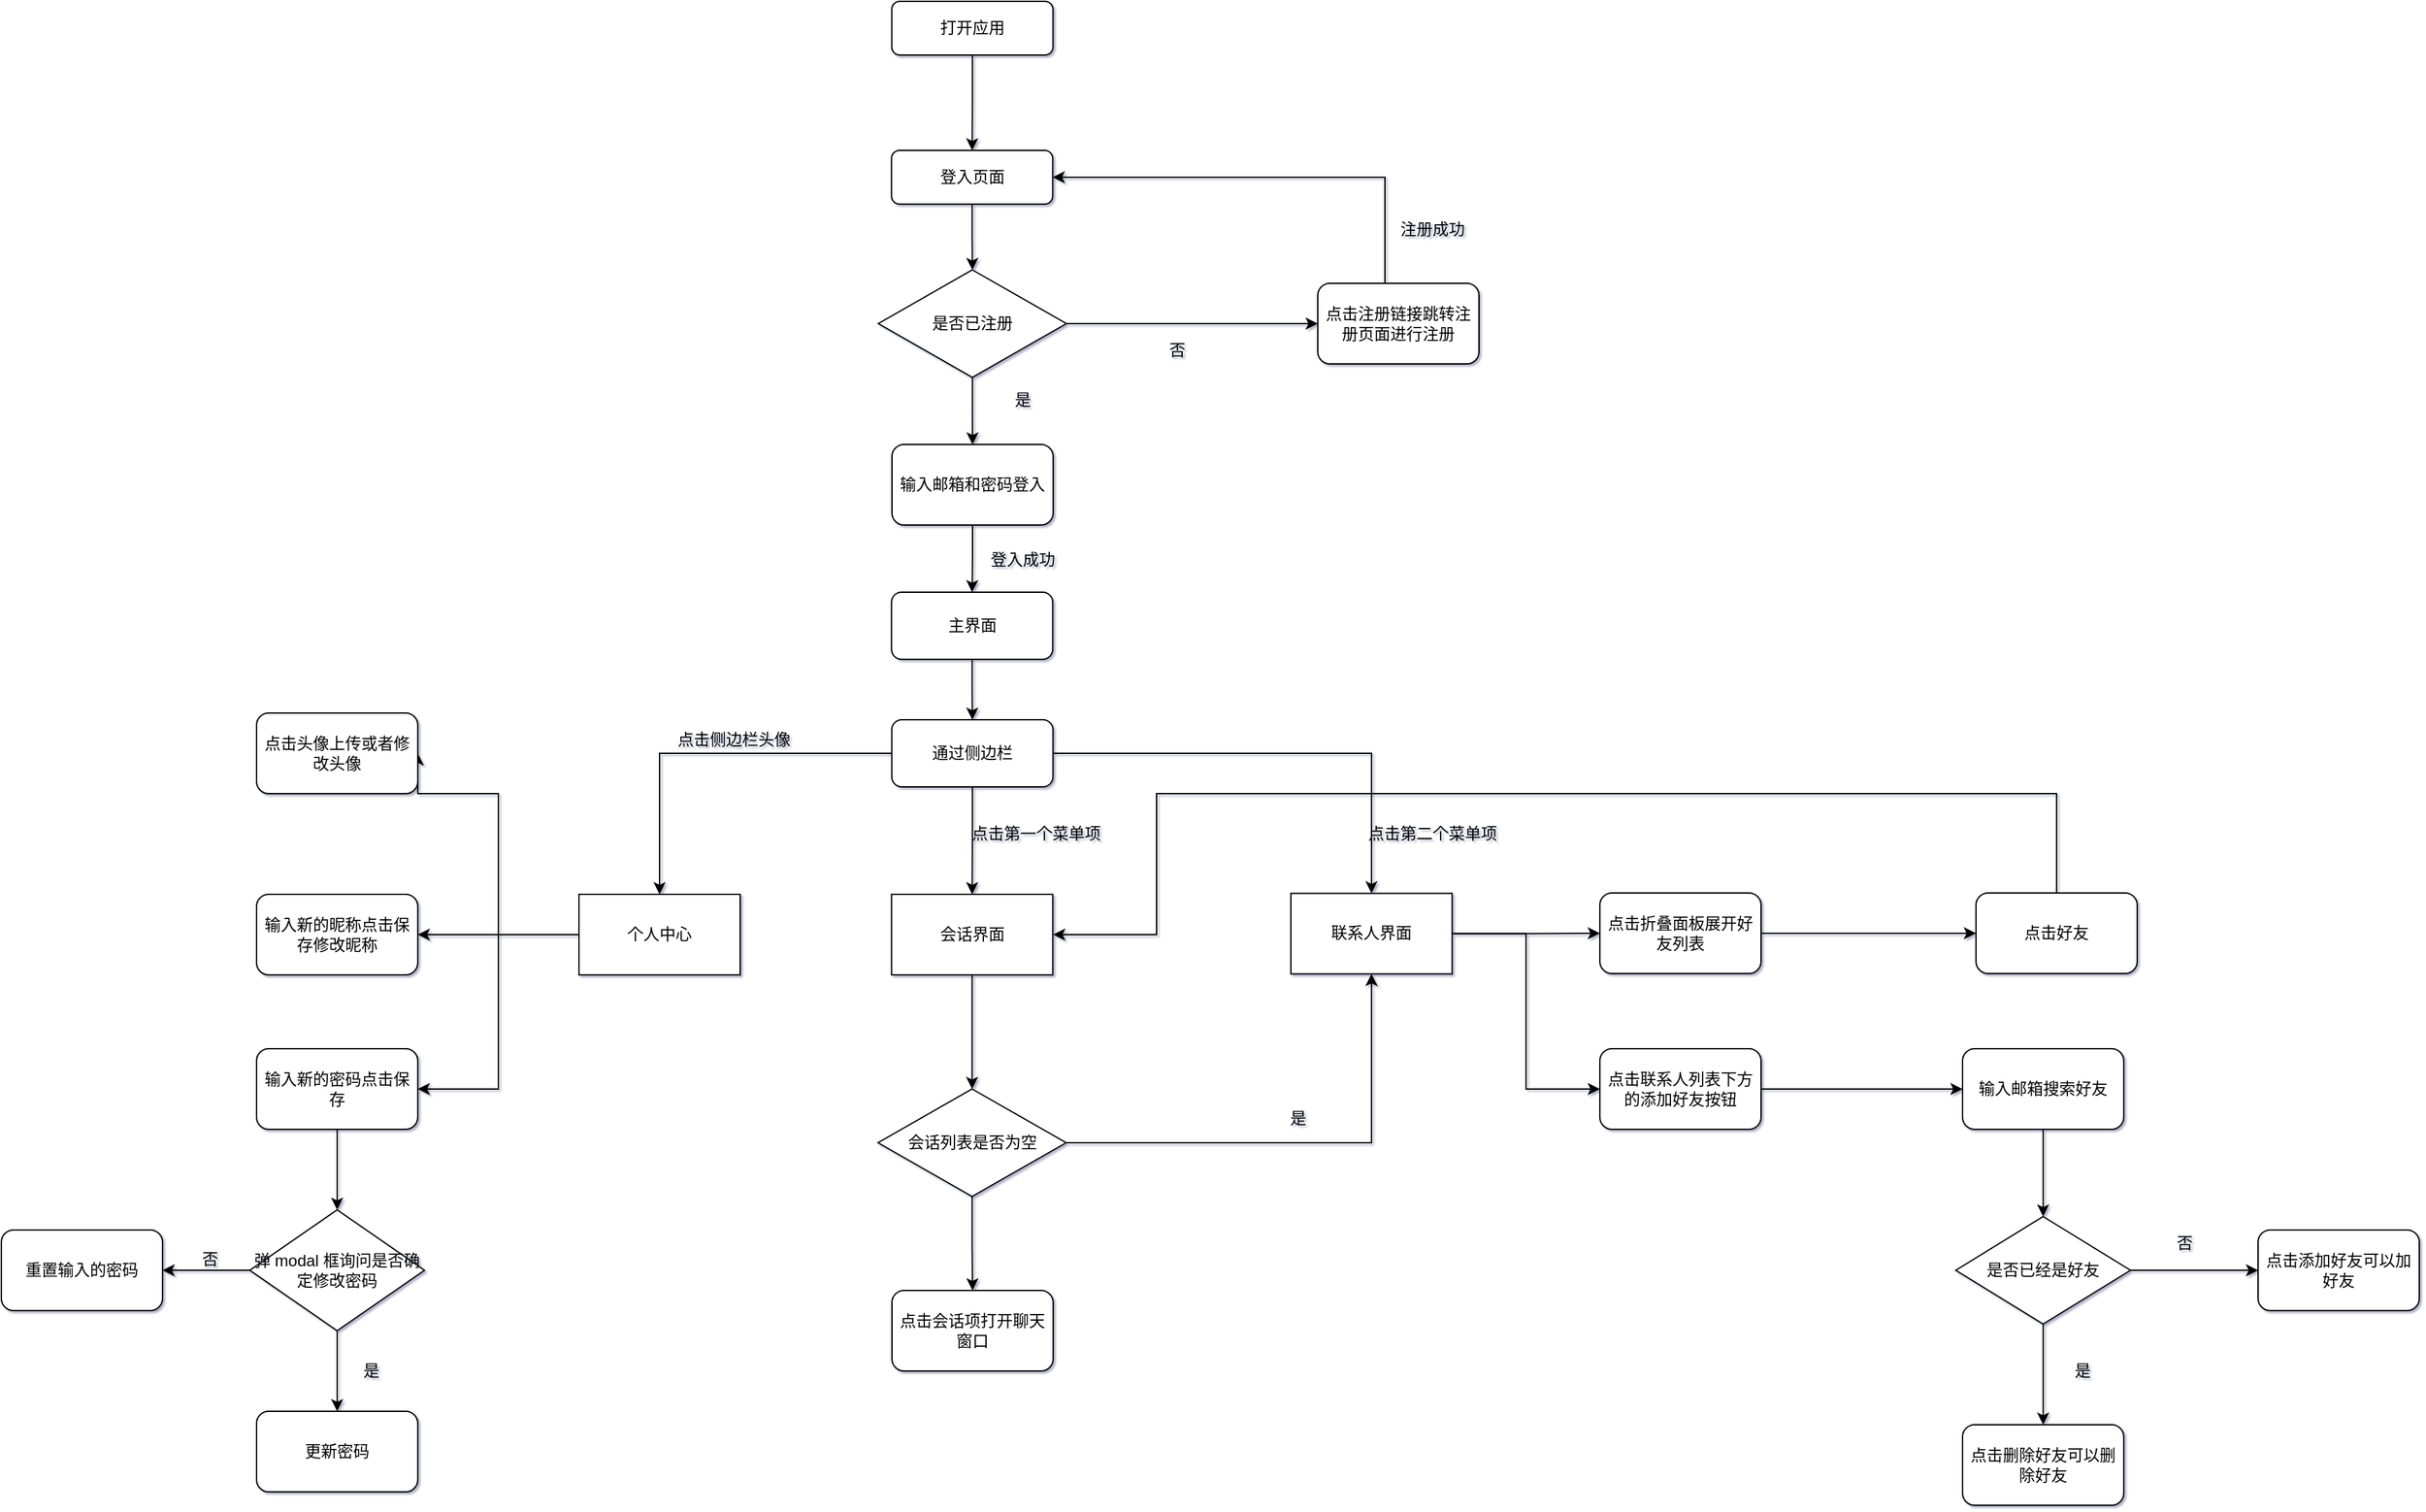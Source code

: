 <mxfile version="12.6.5" type="device"><diagram id="C5RBs43oDa-KdzZeNtuy" name="Page-1"><mxGraphModel dx="2420" dy="2776" grid="0" gridSize="10" guides="1" tooltips="1" connect="1" arrows="1" fold="1" page="0" pageScale="1" pageWidth="827" pageHeight="1169" math="0" shadow="1"><root><mxCell id="WIyWlLk6GJQsqaUBKTNV-0"/><mxCell id="WIyWlLk6GJQsqaUBKTNV-1" parent="WIyWlLk6GJQsqaUBKTNV-0"/><mxCell id="OC3O2rlihNPMN1s0UUXw-15" style="edgeStyle=orthogonalEdgeStyle;rounded=0;orthogonalLoop=1;jettySize=auto;html=1;" parent="WIyWlLk6GJQsqaUBKTNV-1" source="WIyWlLk6GJQsqaUBKTNV-3" target="OC3O2rlihNPMN1s0UUXw-4" edge="1"><mxGeometry relative="1" as="geometry"/></mxCell><mxCell id="WIyWlLk6GJQsqaUBKTNV-3" value="登入页面" style="rounded=1;whiteSpace=wrap;html=1;fontSize=12;glass=0;strokeWidth=1;shadow=0;" parent="WIyWlLk6GJQsqaUBKTNV-1" vertex="1"><mxGeometry x="352.67" y="-1169" width="120" height="40" as="geometry"/></mxCell><mxCell id="OC3O2rlihNPMN1s0UUXw-6" style="edgeStyle=orthogonalEdgeStyle;rounded=0;orthogonalLoop=1;jettySize=auto;html=1;" parent="WIyWlLk6GJQsqaUBKTNV-1" source="OC3O2rlihNPMN1s0UUXw-4" target="OC3O2rlihNPMN1s0UUXw-5" edge="1"><mxGeometry relative="1" as="geometry"/></mxCell><mxCell id="OC3O2rlihNPMN1s0UUXw-115" style="edgeStyle=orthogonalEdgeStyle;rounded=0;orthogonalLoop=1;jettySize=auto;html=1;entryX=0.5;entryY=0;entryDx=0;entryDy=0;" parent="WIyWlLk6GJQsqaUBKTNV-1" source="OC3O2rlihNPMN1s0UUXw-4" target="OC3O2rlihNPMN1s0UUXw-114" edge="1"><mxGeometry relative="1" as="geometry"/></mxCell><mxCell id="OC3O2rlihNPMN1s0UUXw-4" value="是否已注册" style="rhombus;whiteSpace=wrap;html=1;" parent="WIyWlLk6GJQsqaUBKTNV-1" vertex="1"><mxGeometry x="342.86" y="-1080" width="140" height="80" as="geometry"/></mxCell><mxCell id="OC3O2rlihNPMN1s0UUXw-113" style="edgeStyle=orthogonalEdgeStyle;rounded=0;orthogonalLoop=1;jettySize=auto;html=1;entryX=1;entryY=0.5;entryDx=0;entryDy=0;" parent="WIyWlLk6GJQsqaUBKTNV-1" source="OC3O2rlihNPMN1s0UUXw-5" target="WIyWlLk6GJQsqaUBKTNV-3" edge="1"><mxGeometry relative="1" as="geometry"><Array as="points"><mxPoint x="720" y="-1149"/></Array></mxGeometry></mxCell><mxCell id="OC3O2rlihNPMN1s0UUXw-5" value="点击注册链接跳转注册页面进行注册" style="rounded=1;whiteSpace=wrap;html=1;" parent="WIyWlLk6GJQsqaUBKTNV-1" vertex="1"><mxGeometry x="670" y="-1070" width="120" height="60" as="geometry"/></mxCell><mxCell id="OC3O2rlihNPMN1s0UUXw-53" style="edgeStyle=orthogonalEdgeStyle;rounded=0;orthogonalLoop=1;jettySize=auto;html=1;entryX=0.5;entryY=0;entryDx=0;entryDy=0;" parent="WIyWlLk6GJQsqaUBKTNV-1" source="OC3O2rlihNPMN1s0UUXw-9" target="OC3O2rlihNPMN1s0UUXw-52" edge="1"><mxGeometry relative="1" as="geometry"/></mxCell><mxCell id="OC3O2rlihNPMN1s0UUXw-9" value="主界面" style="rounded=1;whiteSpace=wrap;html=1;" parent="WIyWlLk6GJQsqaUBKTNV-1" vertex="1"><mxGeometry x="352.67" y="-840" width="120" height="50" as="geometry"/></mxCell><mxCell id="OC3O2rlihNPMN1s0UUXw-14" style="edgeStyle=orthogonalEdgeStyle;rounded=0;orthogonalLoop=1;jettySize=auto;html=1;" parent="WIyWlLk6GJQsqaUBKTNV-1" source="OC3O2rlihNPMN1s0UUXw-11" target="WIyWlLk6GJQsqaUBKTNV-3" edge="1"><mxGeometry relative="1" as="geometry"/></mxCell><mxCell id="OC3O2rlihNPMN1s0UUXw-11" value="打开应用" style="rounded=1;whiteSpace=wrap;html=1;" parent="WIyWlLk6GJQsqaUBKTNV-1" vertex="1"><mxGeometry x="352.86" y="-1280" width="120" height="40" as="geometry"/></mxCell><mxCell id="OC3O2rlihNPMN1s0UUXw-85" style="edgeStyle=orthogonalEdgeStyle;rounded=0;orthogonalLoop=1;jettySize=auto;html=1;entryX=0.5;entryY=0;entryDx=0;entryDy=0;" parent="WIyWlLk6GJQsqaUBKTNV-1" source="OC3O2rlihNPMN1s0UUXw-50" target="OC3O2rlihNPMN1s0UUXw-82" edge="1"><mxGeometry relative="1" as="geometry"/></mxCell><mxCell id="OC3O2rlihNPMN1s0UUXw-50" value="会话界面" style="rounded=0;whiteSpace=wrap;html=1;" parent="WIyWlLk6GJQsqaUBKTNV-1" vertex="1"><mxGeometry x="352.71" y="-615" width="120" height="60" as="geometry"/></mxCell><mxCell id="OC3O2rlihNPMN1s0UUXw-92" style="edgeStyle=orthogonalEdgeStyle;rounded=0;orthogonalLoop=1;jettySize=auto;html=1;" parent="WIyWlLk6GJQsqaUBKTNV-1" source="OC3O2rlihNPMN1s0UUXw-51" target="OC3O2rlihNPMN1s0UUXw-89" edge="1"><mxGeometry relative="1" as="geometry"/></mxCell><mxCell id="OC3O2rlihNPMN1s0UUXw-95" style="edgeStyle=orthogonalEdgeStyle;rounded=0;orthogonalLoop=1;jettySize=auto;html=1;entryX=0;entryY=0.5;entryDx=0;entryDy=0;" parent="WIyWlLk6GJQsqaUBKTNV-1" source="OC3O2rlihNPMN1s0UUXw-51" target="OC3O2rlihNPMN1s0UUXw-94" edge="1"><mxGeometry relative="1" as="geometry"/></mxCell><mxCell id="OC3O2rlihNPMN1s0UUXw-51" value="联系人界面" style="rounded=0;whiteSpace=wrap;html=1;" parent="WIyWlLk6GJQsqaUBKTNV-1" vertex="1"><mxGeometry x="650" y="-615.71" width="120" height="60" as="geometry"/></mxCell><mxCell id="OC3O2rlihNPMN1s0UUXw-56" style="edgeStyle=orthogonalEdgeStyle;rounded=0;orthogonalLoop=1;jettySize=auto;html=1;" parent="WIyWlLk6GJQsqaUBKTNV-1" source="OC3O2rlihNPMN1s0UUXw-52" target="OC3O2rlihNPMN1s0UUXw-55" edge="1"><mxGeometry relative="1" as="geometry"/></mxCell><mxCell id="OC3O2rlihNPMN1s0UUXw-59" style="edgeStyle=orthogonalEdgeStyle;rounded=0;orthogonalLoop=1;jettySize=auto;html=1;" parent="WIyWlLk6GJQsqaUBKTNV-1" source="OC3O2rlihNPMN1s0UUXw-52" target="OC3O2rlihNPMN1s0UUXw-50" edge="1"><mxGeometry relative="1" as="geometry"/></mxCell><mxCell id="OC3O2rlihNPMN1s0UUXw-61" style="edgeStyle=orthogonalEdgeStyle;rounded=0;orthogonalLoop=1;jettySize=auto;html=1;entryX=0.5;entryY=0;entryDx=0;entryDy=0;" parent="WIyWlLk6GJQsqaUBKTNV-1" source="OC3O2rlihNPMN1s0UUXw-52" target="OC3O2rlihNPMN1s0UUXw-51" edge="1"><mxGeometry relative="1" as="geometry"/></mxCell><mxCell id="OC3O2rlihNPMN1s0UUXw-52" value="通过侧边栏" style="rounded=1;whiteSpace=wrap;html=1;" parent="WIyWlLk6GJQsqaUBKTNV-1" vertex="1"><mxGeometry x="352.86" y="-745" width="120" height="50" as="geometry"/></mxCell><mxCell id="OC3O2rlihNPMN1s0UUXw-66" style="edgeStyle=orthogonalEdgeStyle;rounded=0;orthogonalLoop=1;jettySize=auto;html=1;entryX=1;entryY=0.5;entryDx=0;entryDy=0;exitX=0;exitY=0.5;exitDx=0;exitDy=0;" parent="WIyWlLk6GJQsqaUBKTNV-1" source="OC3O2rlihNPMN1s0UUXw-55" target="OC3O2rlihNPMN1s0UUXw-63" edge="1"><mxGeometry relative="1" as="geometry"><Array as="points"><mxPoint x="60" y="-585"/><mxPoint x="60" y="-690"/></Array></mxGeometry></mxCell><mxCell id="OC3O2rlihNPMN1s0UUXw-67" style="edgeStyle=orthogonalEdgeStyle;rounded=0;orthogonalLoop=1;jettySize=auto;html=1;entryX=1;entryY=0.5;entryDx=0;entryDy=0;" parent="WIyWlLk6GJQsqaUBKTNV-1" source="OC3O2rlihNPMN1s0UUXw-55" target="OC3O2rlihNPMN1s0UUXw-65" edge="1"><mxGeometry relative="1" as="geometry"/></mxCell><mxCell id="OC3O2rlihNPMN1s0UUXw-69" style="edgeStyle=orthogonalEdgeStyle;rounded=0;orthogonalLoop=1;jettySize=auto;html=1;entryX=1;entryY=0.5;entryDx=0;entryDy=0;" parent="WIyWlLk6GJQsqaUBKTNV-1" source="OC3O2rlihNPMN1s0UUXw-55" target="OC3O2rlihNPMN1s0UUXw-64" edge="1"><mxGeometry relative="1" as="geometry"/></mxCell><mxCell id="OC3O2rlihNPMN1s0UUXw-55" value="个人中心" style="rounded=0;whiteSpace=wrap;html=1;" parent="WIyWlLk6GJQsqaUBKTNV-1" vertex="1"><mxGeometry x="120" y="-615" width="120" height="60" as="geometry"/></mxCell><mxCell id="OC3O2rlihNPMN1s0UUXw-57" value="点击侧边栏头像" style="text;html=1;align=center;verticalAlign=middle;resizable=0;points=[];autosize=1;" parent="WIyWlLk6GJQsqaUBKTNV-1" vertex="1"><mxGeometry x="185" y="-740" width="100" height="20" as="geometry"/></mxCell><mxCell id="OC3O2rlihNPMN1s0UUXw-60" value="点击第一个菜单项" style="text;html=1;align=center;verticalAlign=middle;resizable=0;points=[];autosize=1;" parent="WIyWlLk6GJQsqaUBKTNV-1" vertex="1"><mxGeometry x="405" y="-670" width="110" height="20" as="geometry"/></mxCell><mxCell id="OC3O2rlihNPMN1s0UUXw-62" value="点击第二个菜单项" style="text;html=1;align=center;verticalAlign=middle;resizable=0;points=[];autosize=1;" parent="WIyWlLk6GJQsqaUBKTNV-1" vertex="1"><mxGeometry x="700" y="-670" width="110" height="20" as="geometry"/></mxCell><mxCell id="OC3O2rlihNPMN1s0UUXw-63" value="点击头像上传或者修改头像" style="rounded=1;whiteSpace=wrap;html=1;" parent="WIyWlLk6GJQsqaUBKTNV-1" vertex="1"><mxGeometry x="-120" y="-750" width="120" height="60" as="geometry"/></mxCell><mxCell id="OC3O2rlihNPMN1s0UUXw-64" value="输入新的昵称点击保存修改昵称" style="rounded=1;whiteSpace=wrap;html=1;" parent="WIyWlLk6GJQsqaUBKTNV-1" vertex="1"><mxGeometry x="-120" y="-615" width="120" height="60" as="geometry"/></mxCell><mxCell id="OC3O2rlihNPMN1s0UUXw-74" style="edgeStyle=orthogonalEdgeStyle;rounded=0;orthogonalLoop=1;jettySize=auto;html=1;entryX=0.5;entryY=0;entryDx=0;entryDy=0;" parent="WIyWlLk6GJQsqaUBKTNV-1" source="OC3O2rlihNPMN1s0UUXw-65" target="OC3O2rlihNPMN1s0UUXw-72" edge="1"><mxGeometry relative="1" as="geometry"/></mxCell><mxCell id="OC3O2rlihNPMN1s0UUXw-65" value="输入新的密码点击保存" style="rounded=1;whiteSpace=wrap;html=1;" parent="WIyWlLk6GJQsqaUBKTNV-1" vertex="1"><mxGeometry x="-120" y="-500" width="120" height="60" as="geometry"/></mxCell><mxCell id="OC3O2rlihNPMN1s0UUXw-76" style="edgeStyle=orthogonalEdgeStyle;rounded=0;orthogonalLoop=1;jettySize=auto;html=1;" parent="WIyWlLk6GJQsqaUBKTNV-1" source="OC3O2rlihNPMN1s0UUXw-72" target="OC3O2rlihNPMN1s0UUXw-75" edge="1"><mxGeometry relative="1" as="geometry"/></mxCell><mxCell id="OC3O2rlihNPMN1s0UUXw-79" style="edgeStyle=orthogonalEdgeStyle;rounded=0;orthogonalLoop=1;jettySize=auto;html=1;entryX=1;entryY=0.5;entryDx=0;entryDy=0;" parent="WIyWlLk6GJQsqaUBKTNV-1" source="OC3O2rlihNPMN1s0UUXw-72" target="OC3O2rlihNPMN1s0UUXw-78" edge="1"><mxGeometry relative="1" as="geometry"/></mxCell><mxCell id="OC3O2rlihNPMN1s0UUXw-72" value="&lt;span style=&quot;white-space: normal&quot;&gt;弹 modal 框询问是否确定修改密码&lt;/span&gt;" style="rhombus;whiteSpace=wrap;html=1;" parent="WIyWlLk6GJQsqaUBKTNV-1" vertex="1"><mxGeometry x="-125" y="-380" width="130" height="90" as="geometry"/></mxCell><mxCell id="OC3O2rlihNPMN1s0UUXw-75" value="更新密码" style="rounded=1;whiteSpace=wrap;html=1;" parent="WIyWlLk6GJQsqaUBKTNV-1" vertex="1"><mxGeometry x="-120" y="-230" width="120" height="60" as="geometry"/></mxCell><mxCell id="OC3O2rlihNPMN1s0UUXw-77" value="是" style="text;html=1;align=center;verticalAlign=middle;resizable=0;points=[];autosize=1;" parent="WIyWlLk6GJQsqaUBKTNV-1" vertex="1"><mxGeometry x="-50" y="-270" width="30" height="20" as="geometry"/></mxCell><mxCell id="OC3O2rlihNPMN1s0UUXw-78" value="重置输入的密码" style="rounded=1;whiteSpace=wrap;html=1;" parent="WIyWlLk6GJQsqaUBKTNV-1" vertex="1"><mxGeometry x="-310" y="-365" width="120" height="60" as="geometry"/></mxCell><mxCell id="OC3O2rlihNPMN1s0UUXw-80" value="否" style="text;html=1;align=center;verticalAlign=middle;resizable=0;points=[];autosize=1;" parent="WIyWlLk6GJQsqaUBKTNV-1" vertex="1"><mxGeometry x="-170" y="-353" width="30" height="20" as="geometry"/></mxCell><mxCell id="OC3O2rlihNPMN1s0UUXw-83" style="edgeStyle=orthogonalEdgeStyle;rounded=0;orthogonalLoop=1;jettySize=auto;html=1;entryX=0.5;entryY=1;entryDx=0;entryDy=0;" parent="WIyWlLk6GJQsqaUBKTNV-1" source="OC3O2rlihNPMN1s0UUXw-82" target="OC3O2rlihNPMN1s0UUXw-51" edge="1"><mxGeometry relative="1" as="geometry"><mxPoint x="640" y="-550" as="targetPoint"/></mxGeometry></mxCell><mxCell id="OC3O2rlihNPMN1s0UUXw-87" style="edgeStyle=orthogonalEdgeStyle;rounded=0;orthogonalLoop=1;jettySize=auto;html=1;entryX=0.5;entryY=0;entryDx=0;entryDy=0;" parent="WIyWlLk6GJQsqaUBKTNV-1" source="OC3O2rlihNPMN1s0UUXw-82" target="OC3O2rlihNPMN1s0UUXw-86" edge="1"><mxGeometry relative="1" as="geometry"/></mxCell><mxCell id="OC3O2rlihNPMN1s0UUXw-82" value="会话列表是否为空" style="rhombus;whiteSpace=wrap;html=1;" parent="WIyWlLk6GJQsqaUBKTNV-1" vertex="1"><mxGeometry x="342.67" y="-470" width="140" height="80" as="geometry"/></mxCell><mxCell id="OC3O2rlihNPMN1s0UUXw-84" value="是" style="text;html=1;align=center;verticalAlign=middle;resizable=0;points=[];autosize=1;" parent="WIyWlLk6GJQsqaUBKTNV-1" vertex="1"><mxGeometry x="640" y="-458" width="30" height="20" as="geometry"/></mxCell><mxCell id="OC3O2rlihNPMN1s0UUXw-86" value="点击会话项打开聊天窗口" style="rounded=1;whiteSpace=wrap;html=1;" parent="WIyWlLk6GJQsqaUBKTNV-1" vertex="1"><mxGeometry x="353" y="-320" width="120" height="60" as="geometry"/></mxCell><mxCell id="OC3O2rlihNPMN1s0UUXw-93" style="edgeStyle=orthogonalEdgeStyle;rounded=0;orthogonalLoop=1;jettySize=auto;html=1;" parent="WIyWlLk6GJQsqaUBKTNV-1" source="OC3O2rlihNPMN1s0UUXw-89" target="OC3O2rlihNPMN1s0UUXw-90" edge="1"><mxGeometry relative="1" as="geometry"/></mxCell><mxCell id="OC3O2rlihNPMN1s0UUXw-89" value="点击折叠面板展开好友列表" style="rounded=1;whiteSpace=wrap;html=1;" parent="WIyWlLk6GJQsqaUBKTNV-1" vertex="1"><mxGeometry x="880" y="-616" width="120" height="60" as="geometry"/></mxCell><mxCell id="OC3O2rlihNPMN1s0UUXw-91" style="edgeStyle=orthogonalEdgeStyle;rounded=0;orthogonalLoop=1;jettySize=auto;html=1;" parent="WIyWlLk6GJQsqaUBKTNV-1" source="OC3O2rlihNPMN1s0UUXw-90" edge="1"><mxGeometry relative="1" as="geometry"><mxPoint x="473" y="-585" as="targetPoint"/><Array as="points"><mxPoint x="1220" y="-690"/><mxPoint x="550" y="-690"/><mxPoint x="550" y="-585"/></Array></mxGeometry></mxCell><mxCell id="OC3O2rlihNPMN1s0UUXw-90" value="点击好友" style="rounded=1;whiteSpace=wrap;html=1;" parent="WIyWlLk6GJQsqaUBKTNV-1" vertex="1"><mxGeometry x="1160" y="-616" width="120" height="60" as="geometry"/></mxCell><mxCell id="OC3O2rlihNPMN1s0UUXw-97" style="edgeStyle=orthogonalEdgeStyle;rounded=0;orthogonalLoop=1;jettySize=auto;html=1;" parent="WIyWlLk6GJQsqaUBKTNV-1" source="OC3O2rlihNPMN1s0UUXw-94" target="OC3O2rlihNPMN1s0UUXw-96" edge="1"><mxGeometry relative="1" as="geometry"/></mxCell><mxCell id="OC3O2rlihNPMN1s0UUXw-94" value="点击联系人列表下方的添加好友按钮" style="rounded=1;whiteSpace=wrap;html=1;" parent="WIyWlLk6GJQsqaUBKTNV-1" vertex="1"><mxGeometry x="880" y="-500" width="120" height="60" as="geometry"/></mxCell><mxCell id="OC3O2rlihNPMN1s0UUXw-100" style="edgeStyle=orthogonalEdgeStyle;rounded=0;orthogonalLoop=1;jettySize=auto;html=1;entryX=0.5;entryY=0;entryDx=0;entryDy=0;" parent="WIyWlLk6GJQsqaUBKTNV-1" source="OC3O2rlihNPMN1s0UUXw-96" target="OC3O2rlihNPMN1s0UUXw-98" edge="1"><mxGeometry relative="1" as="geometry"/></mxCell><mxCell id="OC3O2rlihNPMN1s0UUXw-96" value="输入邮箱搜索好友" style="rounded=1;whiteSpace=wrap;html=1;" parent="WIyWlLk6GJQsqaUBKTNV-1" vertex="1"><mxGeometry x="1150" y="-500" width="120" height="60" as="geometry"/></mxCell><mxCell id="OC3O2rlihNPMN1s0UUXw-103" style="edgeStyle=orthogonalEdgeStyle;rounded=0;orthogonalLoop=1;jettySize=auto;html=1;entryX=0;entryY=0.5;entryDx=0;entryDy=0;" parent="WIyWlLk6GJQsqaUBKTNV-1" source="OC3O2rlihNPMN1s0UUXw-98" target="OC3O2rlihNPMN1s0UUXw-102" edge="1"><mxGeometry relative="1" as="geometry"/></mxCell><mxCell id="OC3O2rlihNPMN1s0UUXw-108" style="edgeStyle=orthogonalEdgeStyle;rounded=0;orthogonalLoop=1;jettySize=auto;html=1;entryX=0.5;entryY=0;entryDx=0;entryDy=0;" parent="WIyWlLk6GJQsqaUBKTNV-1" source="OC3O2rlihNPMN1s0UUXw-98" target="OC3O2rlihNPMN1s0UUXw-101" edge="1"><mxGeometry relative="1" as="geometry"/></mxCell><mxCell id="OC3O2rlihNPMN1s0UUXw-98" value="是否已经是好友" style="rhombus;whiteSpace=wrap;html=1;" parent="WIyWlLk6GJQsqaUBKTNV-1" vertex="1"><mxGeometry x="1145" y="-375" width="130" height="80" as="geometry"/></mxCell><mxCell id="OC3O2rlihNPMN1s0UUXw-101" value="点击删除好友可以删除好友" style="rounded=1;whiteSpace=wrap;html=1;" parent="WIyWlLk6GJQsqaUBKTNV-1" vertex="1"><mxGeometry x="1150" y="-220" width="120" height="60" as="geometry"/></mxCell><mxCell id="OC3O2rlihNPMN1s0UUXw-102" value="点击添加好友可以加好友" style="rounded=1;whiteSpace=wrap;html=1;" parent="WIyWlLk6GJQsqaUBKTNV-1" vertex="1"><mxGeometry x="1370" y="-365" width="120" height="60" as="geometry"/></mxCell><mxCell id="OC3O2rlihNPMN1s0UUXw-104" value="否" style="text;html=1;align=center;verticalAlign=middle;resizable=0;points=[];autosize=1;" parent="WIyWlLk6GJQsqaUBKTNV-1" vertex="1"><mxGeometry x="1300" y="-365" width="30" height="20" as="geometry"/></mxCell><mxCell id="OC3O2rlihNPMN1s0UUXw-109" value="是" style="text;html=1;align=center;verticalAlign=middle;resizable=0;points=[];autosize=1;" parent="WIyWlLk6GJQsqaUBKTNV-1" vertex="1"><mxGeometry x="1224.29" y="-270" width="30" height="20" as="geometry"/></mxCell><mxCell id="OC3O2rlihNPMN1s0UUXw-110" value="否" style="text;html=1;align=center;verticalAlign=middle;resizable=0;points=[];autosize=1;" parent="WIyWlLk6GJQsqaUBKTNV-1" vertex="1"><mxGeometry x="550" y="-1030" width="30" height="20" as="geometry"/></mxCell><mxCell id="OC3O2rlihNPMN1s0UUXw-116" style="edgeStyle=orthogonalEdgeStyle;rounded=0;orthogonalLoop=1;jettySize=auto;html=1;entryX=0.5;entryY=0;entryDx=0;entryDy=0;" parent="WIyWlLk6GJQsqaUBKTNV-1" source="OC3O2rlihNPMN1s0UUXw-114" target="OC3O2rlihNPMN1s0UUXw-9" edge="1"><mxGeometry relative="1" as="geometry"/></mxCell><mxCell id="OC3O2rlihNPMN1s0UUXw-114" value="输入邮箱和密码登入" style="rounded=1;whiteSpace=wrap;html=1;" parent="WIyWlLk6GJQsqaUBKTNV-1" vertex="1"><mxGeometry x="353" y="-950" width="120" height="60" as="geometry"/></mxCell><mxCell id="OC3O2rlihNPMN1s0UUXw-117" value="是" style="text;html=1;align=center;verticalAlign=middle;resizable=0;points=[];autosize=1;" parent="WIyWlLk6GJQsqaUBKTNV-1" vertex="1"><mxGeometry x="435" y="-993" width="30" height="20" as="geometry"/></mxCell><mxCell id="OC3O2rlihNPMN1s0UUXw-118" value="登入成功" style="text;html=1;align=center;verticalAlign=middle;resizable=0;points=[];autosize=1;" parent="WIyWlLk6GJQsqaUBKTNV-1" vertex="1"><mxGeometry x="420" y="-874" width="60" height="20" as="geometry"/></mxCell><mxCell id="OC3O2rlihNPMN1s0UUXw-119" value="注册成功" style="text;html=1;align=center;verticalAlign=middle;resizable=0;points=[];autosize=1;" parent="WIyWlLk6GJQsqaUBKTNV-1" vertex="1"><mxGeometry x="725" y="-1120" width="60" height="20" as="geometry"/></mxCell></root></mxGraphModel></diagram></mxfile>
